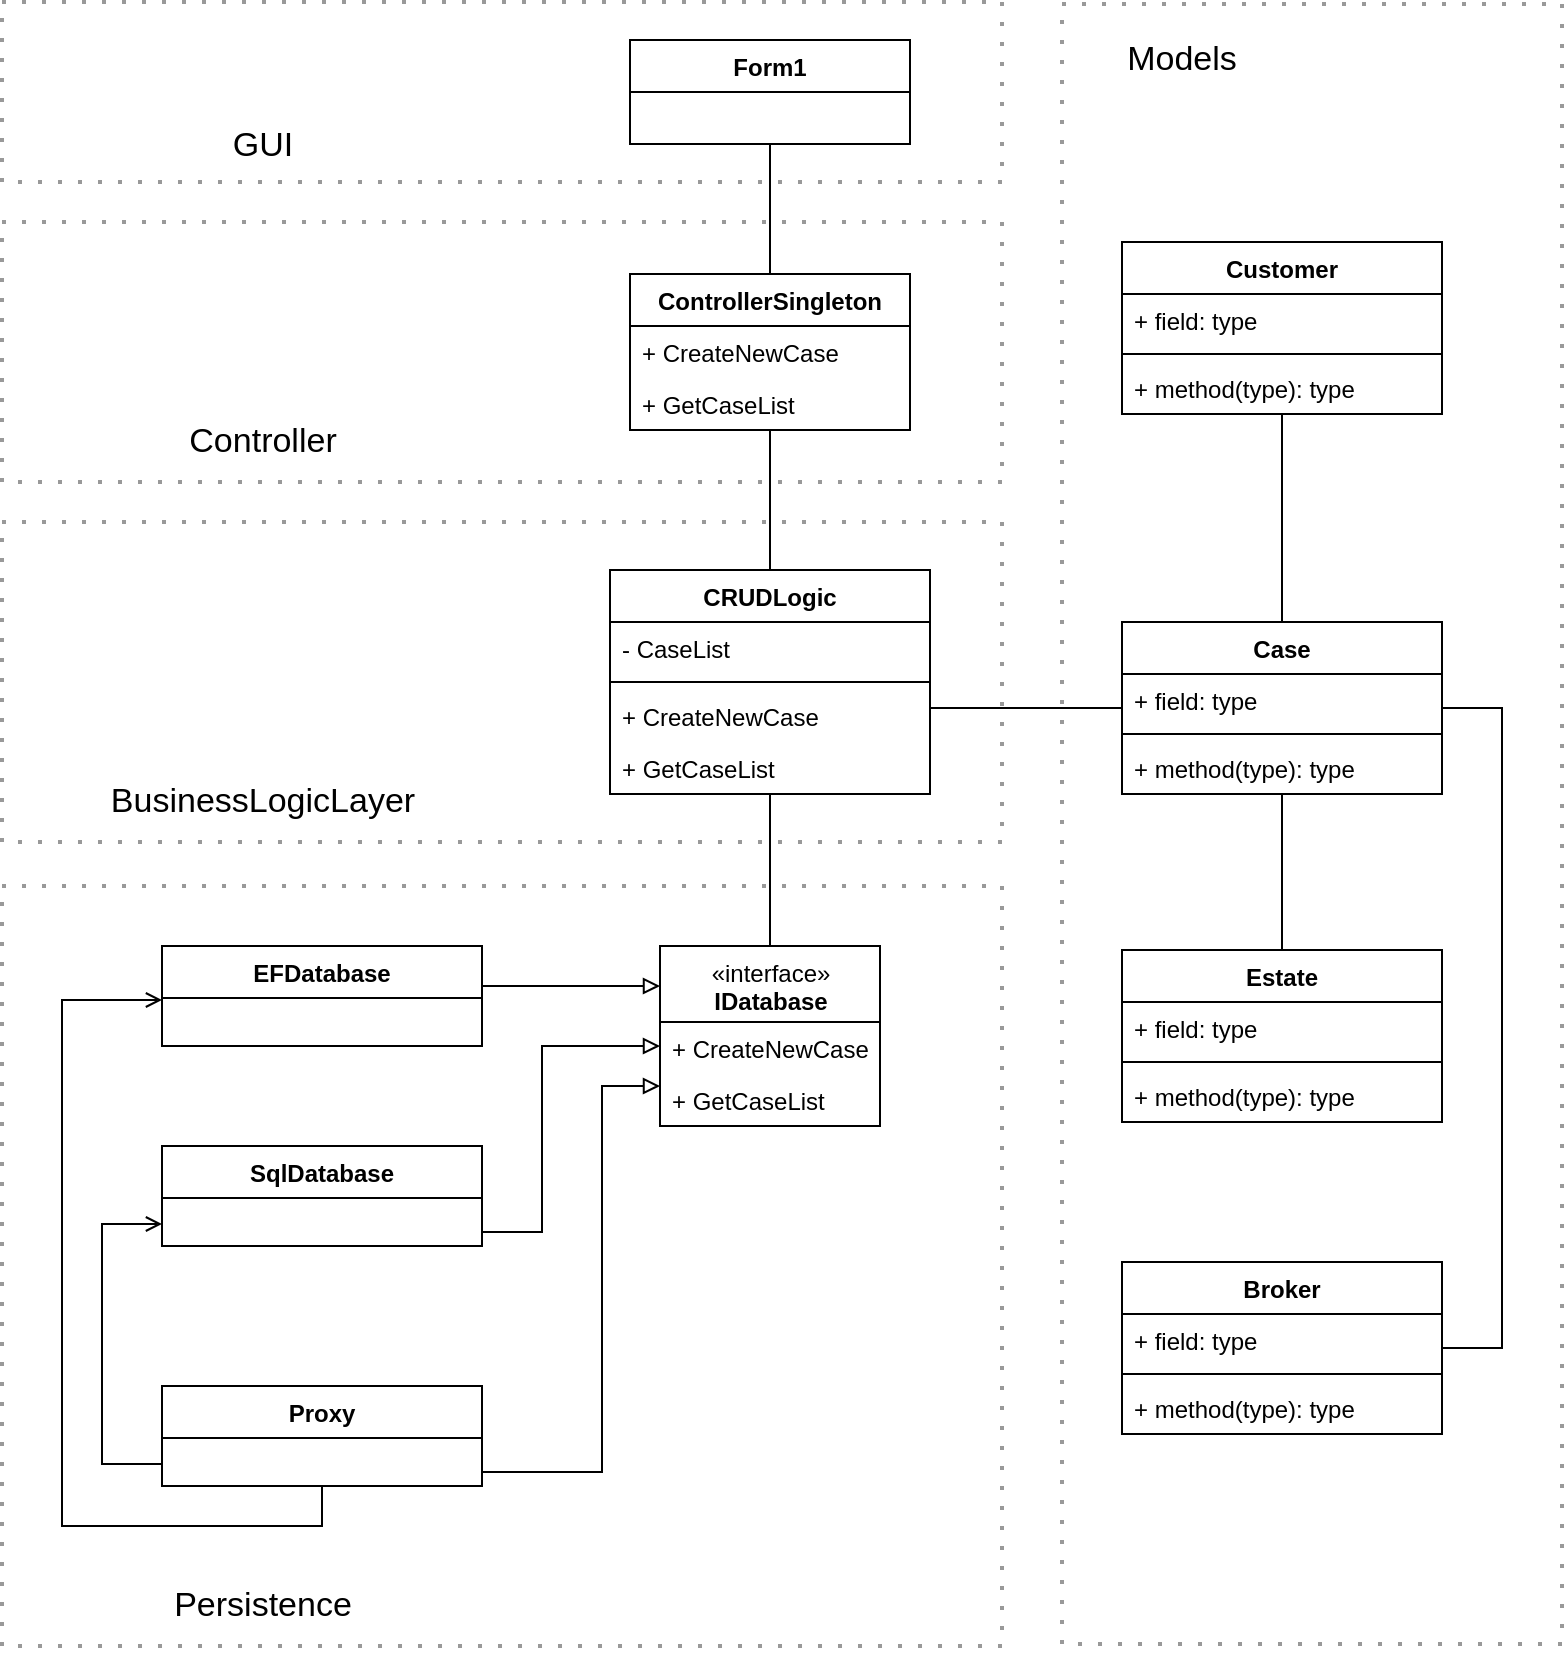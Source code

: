 <mxfile version="13.9.8" type="device"><diagram id="C5RBs43oDa-KdzZeNtuy" name="Page-1"><mxGraphModel dx="1106" dy="997" grid="1" gridSize="10" guides="1" tooltips="1" connect="1" arrows="1" fold="1" page="1" pageScale="1" pageWidth="827" pageHeight="1169" math="0" shadow="0"><root><mxCell id="WIyWlLk6GJQsqaUBKTNV-0"/><mxCell id="WIyWlLk6GJQsqaUBKTNV-1" parent="WIyWlLk6GJQsqaUBKTNV-0"/><mxCell id="d9FNwvHUNh6PPrcjt4D3-87" value="" style="rounded=0;whiteSpace=wrap;html=1;fillColor=none;dashed=1;dashPattern=1 4;strokeWidth=2;opacity=40;" vertex="1" parent="WIyWlLk6GJQsqaUBKTNV-1"><mxGeometry x="560" y="41" width="250" height="820" as="geometry"/></mxCell><mxCell id="d9FNwvHUNh6PPrcjt4D3-94" value="" style="rounded=0;whiteSpace=wrap;html=1;fillColor=none;dashed=1;dashPattern=1 4;strokeWidth=2;opacity=40;" vertex="1" parent="WIyWlLk6GJQsqaUBKTNV-1"><mxGeometry x="30" y="40" width="500" height="90" as="geometry"/></mxCell><mxCell id="d9FNwvHUNh6PPrcjt4D3-93" value="" style="rounded=0;whiteSpace=wrap;html=1;fillColor=none;dashed=1;dashPattern=1 4;strokeWidth=2;opacity=40;" vertex="1" parent="WIyWlLk6GJQsqaUBKTNV-1"><mxGeometry x="30" y="150" width="500" height="130" as="geometry"/></mxCell><mxCell id="d9FNwvHUNh6PPrcjt4D3-92" value="" style="rounded=0;whiteSpace=wrap;html=1;fillColor=none;dashed=1;dashPattern=1 4;strokeWidth=2;opacity=40;" vertex="1" parent="WIyWlLk6GJQsqaUBKTNV-1"><mxGeometry x="30" y="300" width="500" height="160" as="geometry"/></mxCell><mxCell id="d9FNwvHUNh6PPrcjt4D3-91" value="" style="rounded=0;whiteSpace=wrap;html=1;fillColor=none;dashed=1;dashPattern=1 4;strokeWidth=2;opacity=40;" vertex="1" parent="WIyWlLk6GJQsqaUBKTNV-1"><mxGeometry x="30" y="482" width="500" height="380" as="geometry"/></mxCell><mxCell id="d9FNwvHUNh6PPrcjt4D3-2" value="&lt;font style=&quot;font-size: 17px&quot;&gt;GUI&lt;br&gt;&lt;/font&gt;" style="text;html=1;align=center;verticalAlign=middle;resizable=0;points=[];autosize=1;" vertex="1" parent="WIyWlLk6GJQsqaUBKTNV-1"><mxGeometry x="135" y="102" width="50" height="20" as="geometry"/></mxCell><mxCell id="d9FNwvHUNh6PPrcjt4D3-12" value="" style="edgeStyle=orthogonalEdgeStyle;rounded=0;orthogonalLoop=1;jettySize=auto;html=1;endArrow=none;endFill=0;" edge="1" parent="WIyWlLk6GJQsqaUBKTNV-1" source="d9FNwvHUNh6PPrcjt4D3-3" target="d9FNwvHUNh6PPrcjt4D3-11"><mxGeometry relative="1" as="geometry"/></mxCell><mxCell id="d9FNwvHUNh6PPrcjt4D3-3" value="Form1" style="swimlane;fontStyle=1;childLayout=stackLayout;horizontal=1;startSize=26;fillColor=none;horizontalStack=0;resizeParent=1;resizeParentMax=0;resizeLast=0;collapsible=1;marginBottom=0;" vertex="1" parent="WIyWlLk6GJQsqaUBKTNV-1"><mxGeometry x="344" y="59" width="140" height="52" as="geometry"/></mxCell><mxCell id="d9FNwvHUNh6PPrcjt4D3-8" value="&lt;font style=&quot;font-size: 17px&quot;&gt;Controller&lt;br&gt;&lt;/font&gt;" style="text;html=1;align=center;verticalAlign=middle;resizable=0;points=[];autosize=1;" vertex="1" parent="WIyWlLk6GJQsqaUBKTNV-1"><mxGeometry x="115" y="250" width="90" height="20" as="geometry"/></mxCell><mxCell id="d9FNwvHUNh6PPrcjt4D3-10" value="&lt;font style=&quot;font-size: 17px&quot;&gt;BusinessLogicLayer&lt;br&gt;&lt;/font&gt;" style="text;html=1;align=center;verticalAlign=middle;resizable=0;points=[];autosize=1;" vertex="1" parent="WIyWlLk6GJQsqaUBKTNV-1"><mxGeometry x="75" y="430" width="170" height="20" as="geometry"/></mxCell><mxCell id="d9FNwvHUNh6PPrcjt4D3-14" value="" style="edgeStyle=orthogonalEdgeStyle;rounded=0;orthogonalLoop=1;jettySize=auto;html=1;endArrow=none;endFill=0;" edge="1" parent="WIyWlLk6GJQsqaUBKTNV-1" source="d9FNwvHUNh6PPrcjt4D3-11" target="d9FNwvHUNh6PPrcjt4D3-47"><mxGeometry relative="1" as="geometry"><mxPoint x="414" y="320" as="targetPoint"/></mxGeometry></mxCell><mxCell id="d9FNwvHUNh6PPrcjt4D3-11" value="ControllerSingleton" style="swimlane;fontStyle=1;childLayout=stackLayout;horizontal=1;startSize=26;fillColor=none;horizontalStack=0;resizeParent=1;resizeParentMax=0;resizeLast=0;collapsible=1;marginBottom=0;" vertex="1" parent="WIyWlLk6GJQsqaUBKTNV-1"><mxGeometry x="344" y="176" width="140" height="78" as="geometry"/></mxCell><mxCell id="d9FNwvHUNh6PPrcjt4D3-56" value="+ CreateNewCase" style="text;strokeColor=none;fillColor=none;align=left;verticalAlign=top;spacingLeft=4;spacingRight=4;overflow=hidden;rotatable=0;points=[[0,0.5],[1,0.5]];portConstraint=eastwest;" vertex="1" parent="d9FNwvHUNh6PPrcjt4D3-11"><mxGeometry y="26" width="140" height="26" as="geometry"/></mxCell><mxCell id="d9FNwvHUNh6PPrcjt4D3-57" value="+ GetCaseList" style="text;strokeColor=none;fillColor=none;align=left;verticalAlign=top;spacingLeft=4;spacingRight=4;overflow=hidden;rotatable=0;points=[[0,0.5],[1,0.5]];portConstraint=eastwest;" vertex="1" parent="d9FNwvHUNh6PPrcjt4D3-11"><mxGeometry y="52" width="140" height="26" as="geometry"/></mxCell><mxCell id="d9FNwvHUNh6PPrcjt4D3-16" value="" style="edgeStyle=orthogonalEdgeStyle;rounded=0;orthogonalLoop=1;jettySize=auto;html=1;endArrow=none;endFill=0;entryX=0.5;entryY=0;entryDx=0;entryDy=0;" edge="1" parent="WIyWlLk6GJQsqaUBKTNV-1" source="d9FNwvHUNh6PPrcjt4D3-47" target="d9FNwvHUNh6PPrcjt4D3-17"><mxGeometry relative="1" as="geometry"><mxPoint x="414" y="480" as="sourcePoint"/><mxPoint x="414" y="570" as="targetPoint"/></mxGeometry></mxCell><mxCell id="d9FNwvHUNh6PPrcjt4D3-22" value="" style="edgeStyle=orthogonalEdgeStyle;rounded=0;orthogonalLoop=1;jettySize=auto;html=1;endArrow=none;endFill=0;startArrow=block;startFill=0;" edge="1" parent="WIyWlLk6GJQsqaUBKTNV-1" source="d9FNwvHUNh6PPrcjt4D3-17" target="d9FNwvHUNh6PPrcjt4D3-23"><mxGeometry relative="1" as="geometry"><mxPoint x="414" y="642" as="targetPoint"/><Array as="points"><mxPoint x="280" y="532"/><mxPoint x="280" y="532"/></Array></mxGeometry></mxCell><mxCell id="d9FNwvHUNh6PPrcjt4D3-17" value="&lt;span style=&quot;font-weight: 400&quot;&gt;«interface»&lt;/span&gt;&lt;br style=&quot;font-weight: 400&quot;&gt;IDatabase" style="swimlane;fontStyle=1;align=center;verticalAlign=top;childLayout=stackLayout;horizontal=1;startSize=38;horizontalStack=0;resizeParent=1;resizeParentMax=0;resizeLast=0;collapsible=1;marginBottom=0;fontFamily=Helvetica;fontSize=12;fontColor=#000000;strokeColor=#000000;fillColor=#ffffff;html=1;" vertex="1" parent="WIyWlLk6GJQsqaUBKTNV-1"><mxGeometry x="359" y="512" width="110" height="90" as="geometry"/></mxCell><mxCell id="d9FNwvHUNh6PPrcjt4D3-54" value="+ CreateNewCase" style="text;strokeColor=none;fillColor=none;align=left;verticalAlign=top;spacingLeft=4;spacingRight=4;overflow=hidden;rotatable=0;points=[[0,0.5],[1,0.5]];portConstraint=eastwest;" vertex="1" parent="d9FNwvHUNh6PPrcjt4D3-17"><mxGeometry y="38" width="110" height="26" as="geometry"/></mxCell><mxCell id="d9FNwvHUNh6PPrcjt4D3-55" value="+ GetCaseList" style="text;strokeColor=none;fillColor=none;align=left;verticalAlign=top;spacingLeft=4;spacingRight=4;overflow=hidden;rotatable=0;points=[[0,0.5],[1,0.5]];portConstraint=eastwest;" vertex="1" parent="d9FNwvHUNh6PPrcjt4D3-17"><mxGeometry y="64" width="110" height="26" as="geometry"/></mxCell><mxCell id="d9FNwvHUNh6PPrcjt4D3-23" value="EFDatabase&#10;" style="swimlane;fontStyle=1;align=center;verticalAlign=top;childLayout=stackLayout;horizontal=1;startSize=26;horizontalStack=0;resizeParent=1;resizeParentMax=0;resizeLast=0;collapsible=1;marginBottom=0;" vertex="1" parent="WIyWlLk6GJQsqaUBKTNV-1"><mxGeometry x="110" y="512" width="160" height="50" as="geometry"/></mxCell><mxCell id="d9FNwvHUNh6PPrcjt4D3-31" value="" style="edgeStyle=orthogonalEdgeStyle;rounded=0;orthogonalLoop=1;jettySize=auto;html=1;startArrow=none;startFill=0;endArrow=block;endFill=0;" edge="1" parent="WIyWlLk6GJQsqaUBKTNV-1" source="d9FNwvHUNh6PPrcjt4D3-27" target="d9FNwvHUNh6PPrcjt4D3-17"><mxGeometry relative="1" as="geometry"><Array as="points"><mxPoint x="300" y="655"/><mxPoint x="300" y="562"/></Array></mxGeometry></mxCell><mxCell id="d9FNwvHUNh6PPrcjt4D3-27" value="SqlDatabase" style="swimlane;fontStyle=1;align=center;verticalAlign=top;childLayout=stackLayout;horizontal=1;startSize=26;horizontalStack=0;resizeParent=1;resizeParentMax=0;resizeLast=0;collapsible=1;marginBottom=0;" vertex="1" parent="WIyWlLk6GJQsqaUBKTNV-1"><mxGeometry x="110" y="612" width="160" height="50" as="geometry"/></mxCell><mxCell id="d9FNwvHUNh6PPrcjt4D3-68" value="" style="text;strokeColor=none;fillColor=none;align=left;verticalAlign=middle;spacingTop=-1;spacingLeft=4;spacingRight=4;rotatable=0;labelPosition=right;points=[];portConstraint=eastwest;" vertex="1" parent="d9FNwvHUNh6PPrcjt4D3-27"><mxGeometry y="26" width="160" height="24" as="geometry"/></mxCell><mxCell id="d9FNwvHUNh6PPrcjt4D3-36" value="" style="edgeStyle=orthogonalEdgeStyle;rounded=0;orthogonalLoop=1;jettySize=auto;html=1;startArrow=none;startFill=0;endArrow=block;endFill=0;" edge="1" parent="WIyWlLk6GJQsqaUBKTNV-1" source="d9FNwvHUNh6PPrcjt4D3-32" target="d9FNwvHUNh6PPrcjt4D3-17"><mxGeometry relative="1" as="geometry"><mxPoint x="620" y="530" as="targetPoint"/><Array as="points"><mxPoint x="330" y="775"/><mxPoint x="330" y="582"/></Array></mxGeometry></mxCell><mxCell id="d9FNwvHUNh6PPrcjt4D3-38" value="" style="edgeStyle=orthogonalEdgeStyle;rounded=0;orthogonalLoop=1;jettySize=auto;html=1;startArrow=none;startFill=0;endArrow=open;endFill=0;" edge="1" parent="WIyWlLk6GJQsqaUBKTNV-1" source="d9FNwvHUNh6PPrcjt4D3-32" target="d9FNwvHUNh6PPrcjt4D3-23"><mxGeometry relative="1" as="geometry"><mxPoint x="620" y="776" as="targetPoint"/><Array as="points"><mxPoint x="60" y="802"/><mxPoint x="60" y="539"/></Array></mxGeometry></mxCell><mxCell id="d9FNwvHUNh6PPrcjt4D3-32" value="Proxy" style="swimlane;fontStyle=1;align=center;verticalAlign=top;childLayout=stackLayout;horizontal=1;startSize=26;horizontalStack=0;resizeParent=1;resizeParentMax=0;resizeLast=0;collapsible=1;marginBottom=0;" vertex="1" parent="WIyWlLk6GJQsqaUBKTNV-1"><mxGeometry x="110" y="732" width="160" height="50" as="geometry"/></mxCell><mxCell id="d9FNwvHUNh6PPrcjt4D3-37" value="" style="edgeStyle=orthogonalEdgeStyle;rounded=0;orthogonalLoop=1;jettySize=auto;html=1;startArrow=none;startFill=0;endArrow=open;endFill=0;" edge="1" parent="WIyWlLk6GJQsqaUBKTNV-1" target="d9FNwvHUNh6PPrcjt4D3-27"><mxGeometry relative="1" as="geometry"><mxPoint x="500" y="649" as="targetPoint"/><mxPoint x="110" y="771" as="sourcePoint"/><Array as="points"><mxPoint x="80" y="771"/><mxPoint x="80" y="651"/></Array></mxGeometry></mxCell><mxCell id="d9FNwvHUNh6PPrcjt4D3-98" value="" style="edgeStyle=orthogonalEdgeStyle;rounded=0;orthogonalLoop=1;jettySize=auto;html=1;startArrow=none;startFill=0;endArrow=none;endFill=0;" edge="1" parent="WIyWlLk6GJQsqaUBKTNV-1" source="d9FNwvHUNh6PPrcjt4D3-47" target="d9FNwvHUNh6PPrcjt4D3-75"><mxGeometry relative="1" as="geometry"><mxPoint x="574" y="380" as="targetPoint"/><Array as="points"><mxPoint x="510" y="393"/><mxPoint x="510" y="393"/></Array></mxGeometry></mxCell><mxCell id="d9FNwvHUNh6PPrcjt4D3-47" value="CRUDLogic&#10;" style="swimlane;fontStyle=1;align=center;verticalAlign=top;childLayout=stackLayout;horizontal=1;startSize=26;horizontalStack=0;resizeParent=1;resizeParentMax=0;resizeLast=0;collapsible=1;marginBottom=0;" vertex="1" parent="WIyWlLk6GJQsqaUBKTNV-1"><mxGeometry x="334" y="324" width="160" height="112" as="geometry"/></mxCell><mxCell id="d9FNwvHUNh6PPrcjt4D3-48" value="- CaseList" style="text;strokeColor=none;fillColor=none;align=left;verticalAlign=top;spacingLeft=4;spacingRight=4;overflow=hidden;rotatable=0;points=[[0,0.5],[1,0.5]];portConstraint=eastwest;" vertex="1" parent="d9FNwvHUNh6PPrcjt4D3-47"><mxGeometry y="26" width="160" height="26" as="geometry"/></mxCell><mxCell id="d9FNwvHUNh6PPrcjt4D3-49" value="" style="line;strokeWidth=1;fillColor=none;align=left;verticalAlign=middle;spacingTop=-1;spacingLeft=3;spacingRight=3;rotatable=0;labelPosition=right;points=[];portConstraint=eastwest;" vertex="1" parent="d9FNwvHUNh6PPrcjt4D3-47"><mxGeometry y="52" width="160" height="8" as="geometry"/></mxCell><mxCell id="d9FNwvHUNh6PPrcjt4D3-50" value="+ CreateNewCase" style="text;strokeColor=none;fillColor=none;align=left;verticalAlign=top;spacingLeft=4;spacingRight=4;overflow=hidden;rotatable=0;points=[[0,0.5],[1,0.5]];portConstraint=eastwest;" vertex="1" parent="d9FNwvHUNh6PPrcjt4D3-47"><mxGeometry y="60" width="160" height="26" as="geometry"/></mxCell><mxCell id="d9FNwvHUNh6PPrcjt4D3-52" value="+ GetCaseList" style="text;strokeColor=none;fillColor=none;align=left;verticalAlign=top;spacingLeft=4;spacingRight=4;overflow=hidden;rotatable=0;points=[[0,0.5],[1,0.5]];portConstraint=eastwest;" vertex="1" parent="d9FNwvHUNh6PPrcjt4D3-47"><mxGeometry y="86" width="160" height="26" as="geometry"/></mxCell><mxCell id="d9FNwvHUNh6PPrcjt4D3-64" value="" style="text;strokeColor=none;fillColor=none;align=left;verticalAlign=middle;spacingTop=-1;spacingLeft=4;spacingRight=4;rotatable=0;labelPosition=right;points=[];portConstraint=eastwest;" vertex="1" parent="WIyWlLk6GJQsqaUBKTNV-1"><mxGeometry x="130" y="738" width="160" height="14" as="geometry"/></mxCell><mxCell id="d9FNwvHUNh6PPrcjt4D3-70" value="&lt;font style=&quot;font-size: 17px&quot;&gt;Persistence&lt;br&gt;&lt;/font&gt;" style="text;html=1;align=center;verticalAlign=middle;resizable=0;points=[];autosize=1;" vertex="1" parent="WIyWlLk6GJQsqaUBKTNV-1"><mxGeometry x="110" y="832" width="100" height="20" as="geometry"/></mxCell><mxCell id="d9FNwvHUNh6PPrcjt4D3-71" value="Customer" style="swimlane;fontStyle=1;align=center;verticalAlign=top;childLayout=stackLayout;horizontal=1;startSize=26;horizontalStack=0;resizeParent=1;resizeParentMax=0;resizeLast=0;collapsible=1;marginBottom=0;" vertex="1" parent="WIyWlLk6GJQsqaUBKTNV-1"><mxGeometry x="590" y="160" width="160" height="86" as="geometry"/></mxCell><mxCell id="d9FNwvHUNh6PPrcjt4D3-72" value="+ field: type" style="text;strokeColor=none;fillColor=none;align=left;verticalAlign=top;spacingLeft=4;spacingRight=4;overflow=hidden;rotatable=0;points=[[0,0.5],[1,0.5]];portConstraint=eastwest;" vertex="1" parent="d9FNwvHUNh6PPrcjt4D3-71"><mxGeometry y="26" width="160" height="26" as="geometry"/></mxCell><mxCell id="d9FNwvHUNh6PPrcjt4D3-73" value="" style="line;strokeWidth=1;fillColor=none;align=left;verticalAlign=middle;spacingTop=-1;spacingLeft=3;spacingRight=3;rotatable=0;labelPosition=right;points=[];portConstraint=eastwest;" vertex="1" parent="d9FNwvHUNh6PPrcjt4D3-71"><mxGeometry y="52" width="160" height="8" as="geometry"/></mxCell><mxCell id="d9FNwvHUNh6PPrcjt4D3-74" value="+ method(type): type" style="text;strokeColor=none;fillColor=none;align=left;verticalAlign=top;spacingLeft=4;spacingRight=4;overflow=hidden;rotatable=0;points=[[0,0.5],[1,0.5]];portConstraint=eastwest;" vertex="1" parent="d9FNwvHUNh6PPrcjt4D3-71"><mxGeometry y="60" width="160" height="26" as="geometry"/></mxCell><mxCell id="d9FNwvHUNh6PPrcjt4D3-95" value="" style="edgeStyle=orthogonalEdgeStyle;rounded=0;orthogonalLoop=1;jettySize=auto;html=1;startArrow=none;startFill=0;endArrow=none;endFill=0;" edge="1" parent="WIyWlLk6GJQsqaUBKTNV-1" source="d9FNwvHUNh6PPrcjt4D3-75" target="d9FNwvHUNh6PPrcjt4D3-71"><mxGeometry relative="1" as="geometry"><mxPoint x="690" y="270" as="targetPoint"/></mxGeometry></mxCell><mxCell id="d9FNwvHUNh6PPrcjt4D3-96" value="" style="edgeStyle=orthogonalEdgeStyle;rounded=0;orthogonalLoop=1;jettySize=auto;html=1;startArrow=none;startFill=0;endArrow=none;endFill=0;" edge="1" parent="WIyWlLk6GJQsqaUBKTNV-1" source="d9FNwvHUNh6PPrcjt4D3-75" target="d9FNwvHUNh6PPrcjt4D3-79"><mxGeometry relative="1" as="geometry"><mxPoint x="690" y="516" as="targetPoint"/></mxGeometry></mxCell><mxCell id="d9FNwvHUNh6PPrcjt4D3-97" value="" style="edgeStyle=orthogonalEdgeStyle;rounded=0;orthogonalLoop=1;jettySize=auto;html=1;startArrow=none;startFill=0;endArrow=none;endFill=0;" edge="1" parent="WIyWlLk6GJQsqaUBKTNV-1" source="d9FNwvHUNh6PPrcjt4D3-75" target="d9FNwvHUNh6PPrcjt4D3-83"><mxGeometry relative="1" as="geometry"><mxPoint x="850" y="393" as="targetPoint"/><Array as="points"><mxPoint x="780" y="393"/><mxPoint x="780" y="713"/></Array></mxGeometry></mxCell><mxCell id="d9FNwvHUNh6PPrcjt4D3-75" value="Case" style="swimlane;fontStyle=1;align=center;verticalAlign=top;childLayout=stackLayout;horizontal=1;startSize=26;horizontalStack=0;resizeParent=1;resizeParentMax=0;resizeLast=0;collapsible=1;marginBottom=0;" vertex="1" parent="WIyWlLk6GJQsqaUBKTNV-1"><mxGeometry x="590" y="350" width="160" height="86" as="geometry"/></mxCell><mxCell id="d9FNwvHUNh6PPrcjt4D3-76" value="+ field: type" style="text;strokeColor=none;fillColor=none;align=left;verticalAlign=top;spacingLeft=4;spacingRight=4;overflow=hidden;rotatable=0;points=[[0,0.5],[1,0.5]];portConstraint=eastwest;" vertex="1" parent="d9FNwvHUNh6PPrcjt4D3-75"><mxGeometry y="26" width="160" height="26" as="geometry"/></mxCell><mxCell id="d9FNwvHUNh6PPrcjt4D3-77" value="" style="line;strokeWidth=1;fillColor=none;align=left;verticalAlign=middle;spacingTop=-1;spacingLeft=3;spacingRight=3;rotatable=0;labelPosition=right;points=[];portConstraint=eastwest;" vertex="1" parent="d9FNwvHUNh6PPrcjt4D3-75"><mxGeometry y="52" width="160" height="8" as="geometry"/></mxCell><mxCell id="d9FNwvHUNh6PPrcjt4D3-78" value="+ method(type): type" style="text;strokeColor=none;fillColor=none;align=left;verticalAlign=top;spacingLeft=4;spacingRight=4;overflow=hidden;rotatable=0;points=[[0,0.5],[1,0.5]];portConstraint=eastwest;" vertex="1" parent="d9FNwvHUNh6PPrcjt4D3-75"><mxGeometry y="60" width="160" height="26" as="geometry"/></mxCell><mxCell id="d9FNwvHUNh6PPrcjt4D3-79" value="Estate" style="swimlane;fontStyle=1;align=center;verticalAlign=top;childLayout=stackLayout;horizontal=1;startSize=26;horizontalStack=0;resizeParent=1;resizeParentMax=0;resizeLast=0;collapsible=1;marginBottom=0;" vertex="1" parent="WIyWlLk6GJQsqaUBKTNV-1"><mxGeometry x="590" y="514" width="160" height="86" as="geometry"/></mxCell><mxCell id="d9FNwvHUNh6PPrcjt4D3-80" value="+ field: type" style="text;strokeColor=none;fillColor=none;align=left;verticalAlign=top;spacingLeft=4;spacingRight=4;overflow=hidden;rotatable=0;points=[[0,0.5],[1,0.5]];portConstraint=eastwest;" vertex="1" parent="d9FNwvHUNh6PPrcjt4D3-79"><mxGeometry y="26" width="160" height="26" as="geometry"/></mxCell><mxCell id="d9FNwvHUNh6PPrcjt4D3-81" value="" style="line;strokeWidth=1;fillColor=none;align=left;verticalAlign=middle;spacingTop=-1;spacingLeft=3;spacingRight=3;rotatable=0;labelPosition=right;points=[];portConstraint=eastwest;" vertex="1" parent="d9FNwvHUNh6PPrcjt4D3-79"><mxGeometry y="52" width="160" height="8" as="geometry"/></mxCell><mxCell id="d9FNwvHUNh6PPrcjt4D3-82" value="+ method(type): type" style="text;strokeColor=none;fillColor=none;align=left;verticalAlign=top;spacingLeft=4;spacingRight=4;overflow=hidden;rotatable=0;points=[[0,0.5],[1,0.5]];portConstraint=eastwest;" vertex="1" parent="d9FNwvHUNh6PPrcjt4D3-79"><mxGeometry y="60" width="160" height="26" as="geometry"/></mxCell><mxCell id="d9FNwvHUNh6PPrcjt4D3-83" value="Broker&#10;" style="swimlane;fontStyle=1;align=center;verticalAlign=top;childLayout=stackLayout;horizontal=1;startSize=26;horizontalStack=0;resizeParent=1;resizeParentMax=0;resizeLast=0;collapsible=1;marginBottom=0;" vertex="1" parent="WIyWlLk6GJQsqaUBKTNV-1"><mxGeometry x="590" y="670" width="160" height="86" as="geometry"/></mxCell><mxCell id="d9FNwvHUNh6PPrcjt4D3-84" value="+ field: type" style="text;strokeColor=none;fillColor=none;align=left;verticalAlign=top;spacingLeft=4;spacingRight=4;overflow=hidden;rotatable=0;points=[[0,0.5],[1,0.5]];portConstraint=eastwest;" vertex="1" parent="d9FNwvHUNh6PPrcjt4D3-83"><mxGeometry y="26" width="160" height="26" as="geometry"/></mxCell><mxCell id="d9FNwvHUNh6PPrcjt4D3-85" value="" style="line;strokeWidth=1;fillColor=none;align=left;verticalAlign=middle;spacingTop=-1;spacingLeft=3;spacingRight=3;rotatable=0;labelPosition=right;points=[];portConstraint=eastwest;" vertex="1" parent="d9FNwvHUNh6PPrcjt4D3-83"><mxGeometry y="52" width="160" height="8" as="geometry"/></mxCell><mxCell id="d9FNwvHUNh6PPrcjt4D3-86" value="+ method(type): type" style="text;strokeColor=none;fillColor=none;align=left;verticalAlign=top;spacingLeft=4;spacingRight=4;overflow=hidden;rotatable=0;points=[[0,0.5],[1,0.5]];portConstraint=eastwest;" vertex="1" parent="d9FNwvHUNh6PPrcjt4D3-83"><mxGeometry y="60" width="160" height="26" as="geometry"/></mxCell><mxCell id="d9FNwvHUNh6PPrcjt4D3-88" value="&lt;font style=&quot;font-size: 17px&quot;&gt;Models&lt;/font&gt;" style="text;html=1;strokeColor=none;fillColor=none;align=center;verticalAlign=middle;whiteSpace=wrap;rounded=0;dashed=1;dashPattern=1 4;" vertex="1" parent="WIyWlLk6GJQsqaUBKTNV-1"><mxGeometry x="600" y="59" width="40" height="20" as="geometry"/></mxCell><mxCell id="d9FNwvHUNh6PPrcjt4D3-90" style="edgeStyle=orthogonalEdgeStyle;rounded=0;orthogonalLoop=1;jettySize=auto;html=1;exitX=0.5;exitY=1;exitDx=0;exitDy=0;startArrow=none;startFill=0;endArrow=open;endFill=0;" edge="1" parent="WIyWlLk6GJQsqaUBKTNV-1" source="d9FNwvHUNh6PPrcjt4D3-87" target="d9FNwvHUNh6PPrcjt4D3-87"><mxGeometry relative="1" as="geometry"/></mxCell></root></mxGraphModel></diagram></mxfile>